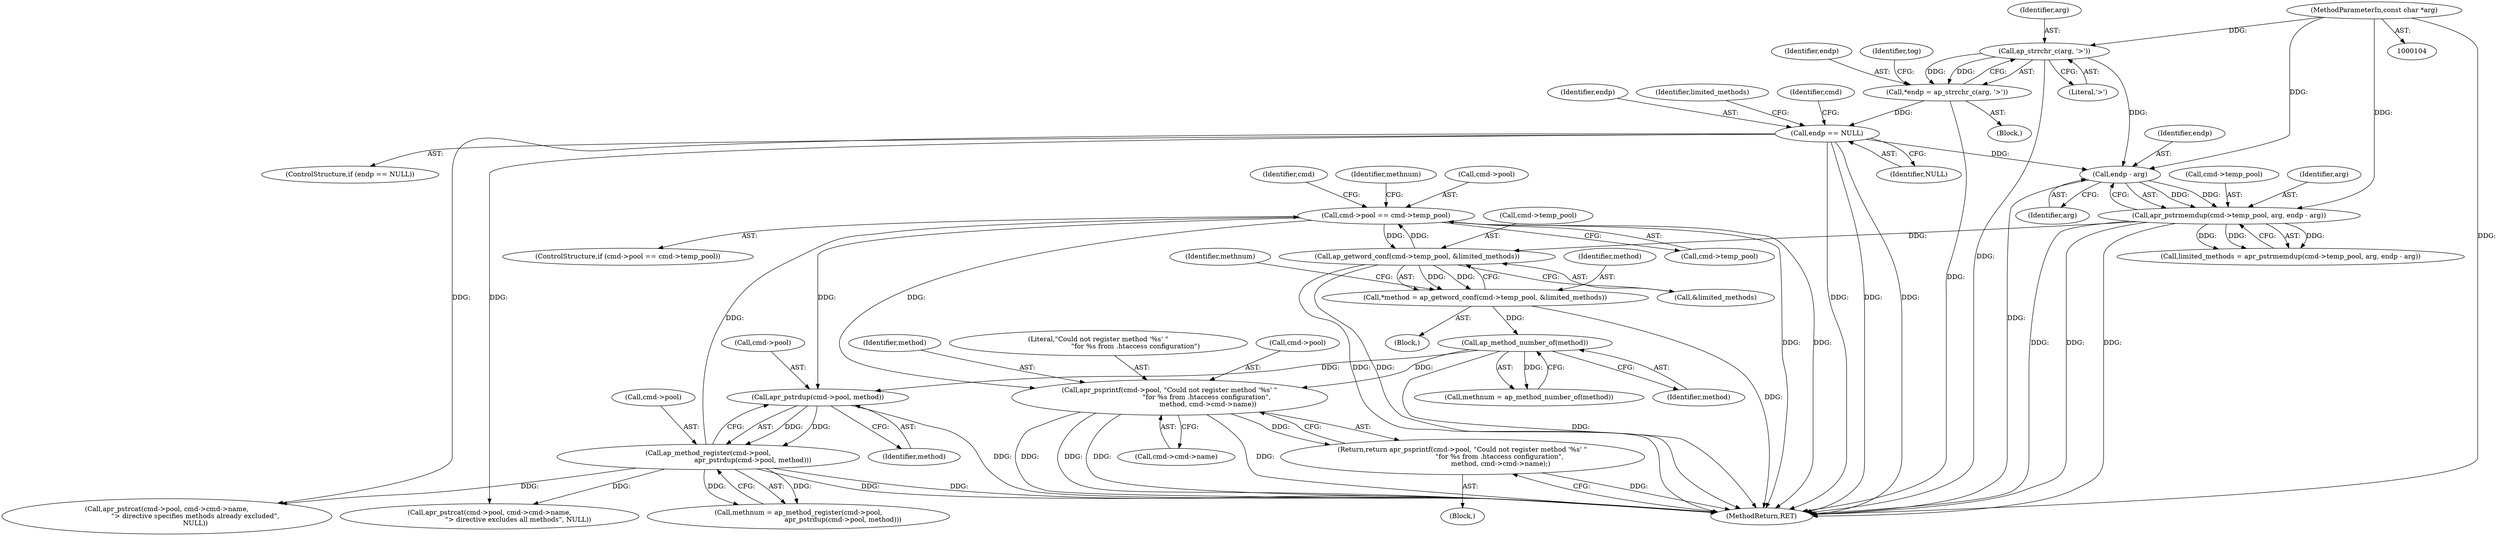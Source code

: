 digraph "0_httpd_29afdd2550b3d30a8defece2b95ae81edcf66ac9@API" {
"1000207" [label="(Call,apr_psprintf(cmd->pool, \"Could not register method '%s' \"\n                                   \"for %s from .htaccess configuration\",\n                                    method, cmd->cmd->name))"];
"1000198" [label="(Call,cmd->pool == cmd->temp_pool)"];
"1000220" [label="(Call,ap_method_register(cmd->pool,\n                                          apr_pstrdup(cmd->pool, method)))"];
"1000224" [label="(Call,apr_pstrdup(cmd->pool, method))"];
"1000179" [label="(Call,ap_method_number_of(method))"];
"1000168" [label="(Call,*method = ap_getword_conf(cmd->temp_pool, &limited_methods))"];
"1000170" [label="(Call,ap_getword_conf(cmd->temp_pool, &limited_methods))"];
"1000145" [label="(Call,apr_pstrmemdup(cmd->temp_pool, arg, endp - arg))"];
"1000150" [label="(Call,endp - arg)"];
"1000136" [label="(Call,endp == NULL)"];
"1000110" [label="(Call,*endp = ap_strrchr_c(arg, '>'))"];
"1000112" [label="(Call,ap_strrchr_c(arg, '>'))"];
"1000107" [label="(MethodParameterIn,const char *arg)"];
"1000206" [label="(Return,return apr_psprintf(cmd->pool, \"Could not register method '%s' \"\n                                   \"for %s from .htaccess configuration\",\n                                    method, cmd->cmd->name);)"];
"1000218" [label="(Call,methnum = ap_method_register(cmd->pool,\n                                          apr_pstrdup(cmd->pool, method)))"];
"1000146" [label="(Call,cmd->temp_pool)"];
"1000178" [label="(Identifier,methnum)"];
"1000267" [label="(Call,apr_pstrcat(cmd->pool, cmd->cmd->name,\n                           \"> directive specifies methods already excluded\",\n                           NULL))"];
"1000112" [label="(Call,ap_strrchr_c(arg, '>'))"];
"1000224" [label="(Call,apr_pstrdup(cmd->pool, method))"];
"1000177" [label="(Call,methnum = ap_method_number_of(method))"];
"1000136" [label="(Call,endp == NULL)"];
"1000138" [label="(Identifier,NULL)"];
"1000114" [label="(Literal,'>')"];
"1000110" [label="(Call,*endp = ap_strrchr_c(arg, '>'))"];
"1000171" [label="(Call,cmd->temp_pool)"];
"1000213" [label="(Call,cmd->cmd->name)"];
"1000118" [label="(Identifier,tog)"];
"1000113" [label="(Identifier,arg)"];
"1000111" [label="(Identifier,endp)"];
"1000145" [label="(Call,apr_pstrmemdup(cmd->temp_pool, arg, endp - arg))"];
"1000137" [label="(Identifier,endp)"];
"1000135" [label="(ControlStructure,if (endp == NULL))"];
"1000202" [label="(Call,cmd->temp_pool)"];
"1000149" [label="(Identifier,arg)"];
"1000198" [label="(Call,cmd->pool == cmd->temp_pool)"];
"1000206" [label="(Return,return apr_psprintf(cmd->pool, \"Could not register method '%s' \"\n                                   \"for %s from .htaccess configuration\",\n                                    method, cmd->cmd->name);)"];
"1000209" [label="(Identifier,cmd)"];
"1000228" [label="(Identifier,method)"];
"1000225" [label="(Call,cmd->pool)"];
"1000302" [label="(MethodReturn,RET)"];
"1000166" [label="(Block,)"];
"1000212" [label="(Identifier,method)"];
"1000144" [label="(Identifier,limited_methods)"];
"1000174" [label="(Call,&limited_methods)"];
"1000152" [label="(Identifier,arg)"];
"1000211" [label="(Literal,\"Could not register method '%s' \"\n                                   \"for %s from .htaccess configuration\")"];
"1000197" [label="(ControlStructure,if (cmd->pool == cmd->temp_pool))"];
"1000220" [label="(Call,ap_method_register(cmd->pool,\n                                          apr_pstrdup(cmd->pool, method)))"];
"1000170" [label="(Call,ap_getword_conf(cmd->temp_pool, &limited_methods))"];
"1000221" [label="(Call,cmd->pool)"];
"1000151" [label="(Identifier,endp)"];
"1000142" [label="(Identifier,cmd)"];
"1000219" [label="(Identifier,methnum)"];
"1000168" [label="(Call,*method = ap_getword_conf(cmd->temp_pool, &limited_methods))"];
"1000199" [label="(Call,cmd->pool)"];
"1000143" [label="(Call,limited_methods = apr_pstrmemdup(cmd->temp_pool, arg, endp - arg))"];
"1000247" [label="(Call,apr_pstrcat(cmd->pool, cmd->cmd->name,\n                           \"> directive excludes all methods\", NULL))"];
"1000107" [label="(MethodParameterIn,const char *arg)"];
"1000205" [label="(Block,)"];
"1000180" [label="(Identifier,method)"];
"1000208" [label="(Call,cmd->pool)"];
"1000179" [label="(Call,ap_method_number_of(method))"];
"1000108" [label="(Block,)"];
"1000169" [label="(Identifier,method)"];
"1000150" [label="(Call,endp - arg)"];
"1000207" [label="(Call,apr_psprintf(cmd->pool, \"Could not register method '%s' \"\n                                   \"for %s from .htaccess configuration\",\n                                    method, cmd->cmd->name))"];
"1000207" -> "1000206"  [label="AST: "];
"1000207" -> "1000213"  [label="CFG: "];
"1000208" -> "1000207"  [label="AST: "];
"1000211" -> "1000207"  [label="AST: "];
"1000212" -> "1000207"  [label="AST: "];
"1000213" -> "1000207"  [label="AST: "];
"1000206" -> "1000207"  [label="CFG: "];
"1000207" -> "1000302"  [label="DDG: "];
"1000207" -> "1000302"  [label="DDG: "];
"1000207" -> "1000302"  [label="DDG: "];
"1000207" -> "1000302"  [label="DDG: "];
"1000207" -> "1000206"  [label="DDG: "];
"1000198" -> "1000207"  [label="DDG: "];
"1000179" -> "1000207"  [label="DDG: "];
"1000198" -> "1000197"  [label="AST: "];
"1000198" -> "1000202"  [label="CFG: "];
"1000199" -> "1000198"  [label="AST: "];
"1000202" -> "1000198"  [label="AST: "];
"1000209" -> "1000198"  [label="CFG: "];
"1000219" -> "1000198"  [label="CFG: "];
"1000198" -> "1000302"  [label="DDG: "];
"1000198" -> "1000302"  [label="DDG: "];
"1000198" -> "1000170"  [label="DDG: "];
"1000220" -> "1000198"  [label="DDG: "];
"1000170" -> "1000198"  [label="DDG: "];
"1000198" -> "1000224"  [label="DDG: "];
"1000220" -> "1000218"  [label="AST: "];
"1000220" -> "1000224"  [label="CFG: "];
"1000221" -> "1000220"  [label="AST: "];
"1000224" -> "1000220"  [label="AST: "];
"1000218" -> "1000220"  [label="CFG: "];
"1000220" -> "1000302"  [label="DDG: "];
"1000220" -> "1000302"  [label="DDG: "];
"1000220" -> "1000218"  [label="DDG: "];
"1000220" -> "1000218"  [label="DDG: "];
"1000224" -> "1000220"  [label="DDG: "];
"1000224" -> "1000220"  [label="DDG: "];
"1000220" -> "1000247"  [label="DDG: "];
"1000220" -> "1000267"  [label="DDG: "];
"1000224" -> "1000228"  [label="CFG: "];
"1000225" -> "1000224"  [label="AST: "];
"1000228" -> "1000224"  [label="AST: "];
"1000224" -> "1000302"  [label="DDG: "];
"1000179" -> "1000224"  [label="DDG: "];
"1000179" -> "1000177"  [label="AST: "];
"1000179" -> "1000180"  [label="CFG: "];
"1000180" -> "1000179"  [label="AST: "];
"1000177" -> "1000179"  [label="CFG: "];
"1000179" -> "1000302"  [label="DDG: "];
"1000179" -> "1000177"  [label="DDG: "];
"1000168" -> "1000179"  [label="DDG: "];
"1000168" -> "1000166"  [label="AST: "];
"1000168" -> "1000170"  [label="CFG: "];
"1000169" -> "1000168"  [label="AST: "];
"1000170" -> "1000168"  [label="AST: "];
"1000178" -> "1000168"  [label="CFG: "];
"1000168" -> "1000302"  [label="DDG: "];
"1000170" -> "1000168"  [label="DDG: "];
"1000170" -> "1000168"  [label="DDG: "];
"1000170" -> "1000174"  [label="CFG: "];
"1000171" -> "1000170"  [label="AST: "];
"1000174" -> "1000170"  [label="AST: "];
"1000170" -> "1000302"  [label="DDG: "];
"1000170" -> "1000302"  [label="DDG: "];
"1000145" -> "1000170"  [label="DDG: "];
"1000145" -> "1000143"  [label="AST: "];
"1000145" -> "1000150"  [label="CFG: "];
"1000146" -> "1000145"  [label="AST: "];
"1000149" -> "1000145"  [label="AST: "];
"1000150" -> "1000145"  [label="AST: "];
"1000143" -> "1000145"  [label="CFG: "];
"1000145" -> "1000302"  [label="DDG: "];
"1000145" -> "1000302"  [label="DDG: "];
"1000145" -> "1000302"  [label="DDG: "];
"1000145" -> "1000143"  [label="DDG: "];
"1000145" -> "1000143"  [label="DDG: "];
"1000145" -> "1000143"  [label="DDG: "];
"1000150" -> "1000145"  [label="DDG: "];
"1000150" -> "1000145"  [label="DDG: "];
"1000107" -> "1000145"  [label="DDG: "];
"1000150" -> "1000152"  [label="CFG: "];
"1000151" -> "1000150"  [label="AST: "];
"1000152" -> "1000150"  [label="AST: "];
"1000150" -> "1000302"  [label="DDG: "];
"1000136" -> "1000150"  [label="DDG: "];
"1000112" -> "1000150"  [label="DDG: "];
"1000107" -> "1000150"  [label="DDG: "];
"1000136" -> "1000135"  [label="AST: "];
"1000136" -> "1000138"  [label="CFG: "];
"1000137" -> "1000136"  [label="AST: "];
"1000138" -> "1000136"  [label="AST: "];
"1000142" -> "1000136"  [label="CFG: "];
"1000144" -> "1000136"  [label="CFG: "];
"1000136" -> "1000302"  [label="DDG: "];
"1000136" -> "1000302"  [label="DDG: "];
"1000136" -> "1000302"  [label="DDG: "];
"1000110" -> "1000136"  [label="DDG: "];
"1000136" -> "1000247"  [label="DDG: "];
"1000136" -> "1000267"  [label="DDG: "];
"1000110" -> "1000108"  [label="AST: "];
"1000110" -> "1000112"  [label="CFG: "];
"1000111" -> "1000110"  [label="AST: "];
"1000112" -> "1000110"  [label="AST: "];
"1000118" -> "1000110"  [label="CFG: "];
"1000110" -> "1000302"  [label="DDG: "];
"1000112" -> "1000110"  [label="DDG: "];
"1000112" -> "1000110"  [label="DDG: "];
"1000112" -> "1000114"  [label="CFG: "];
"1000113" -> "1000112"  [label="AST: "];
"1000114" -> "1000112"  [label="AST: "];
"1000112" -> "1000302"  [label="DDG: "];
"1000107" -> "1000112"  [label="DDG: "];
"1000107" -> "1000104"  [label="AST: "];
"1000107" -> "1000302"  [label="DDG: "];
"1000206" -> "1000205"  [label="AST: "];
"1000302" -> "1000206"  [label="CFG: "];
"1000206" -> "1000302"  [label="DDG: "];
}
